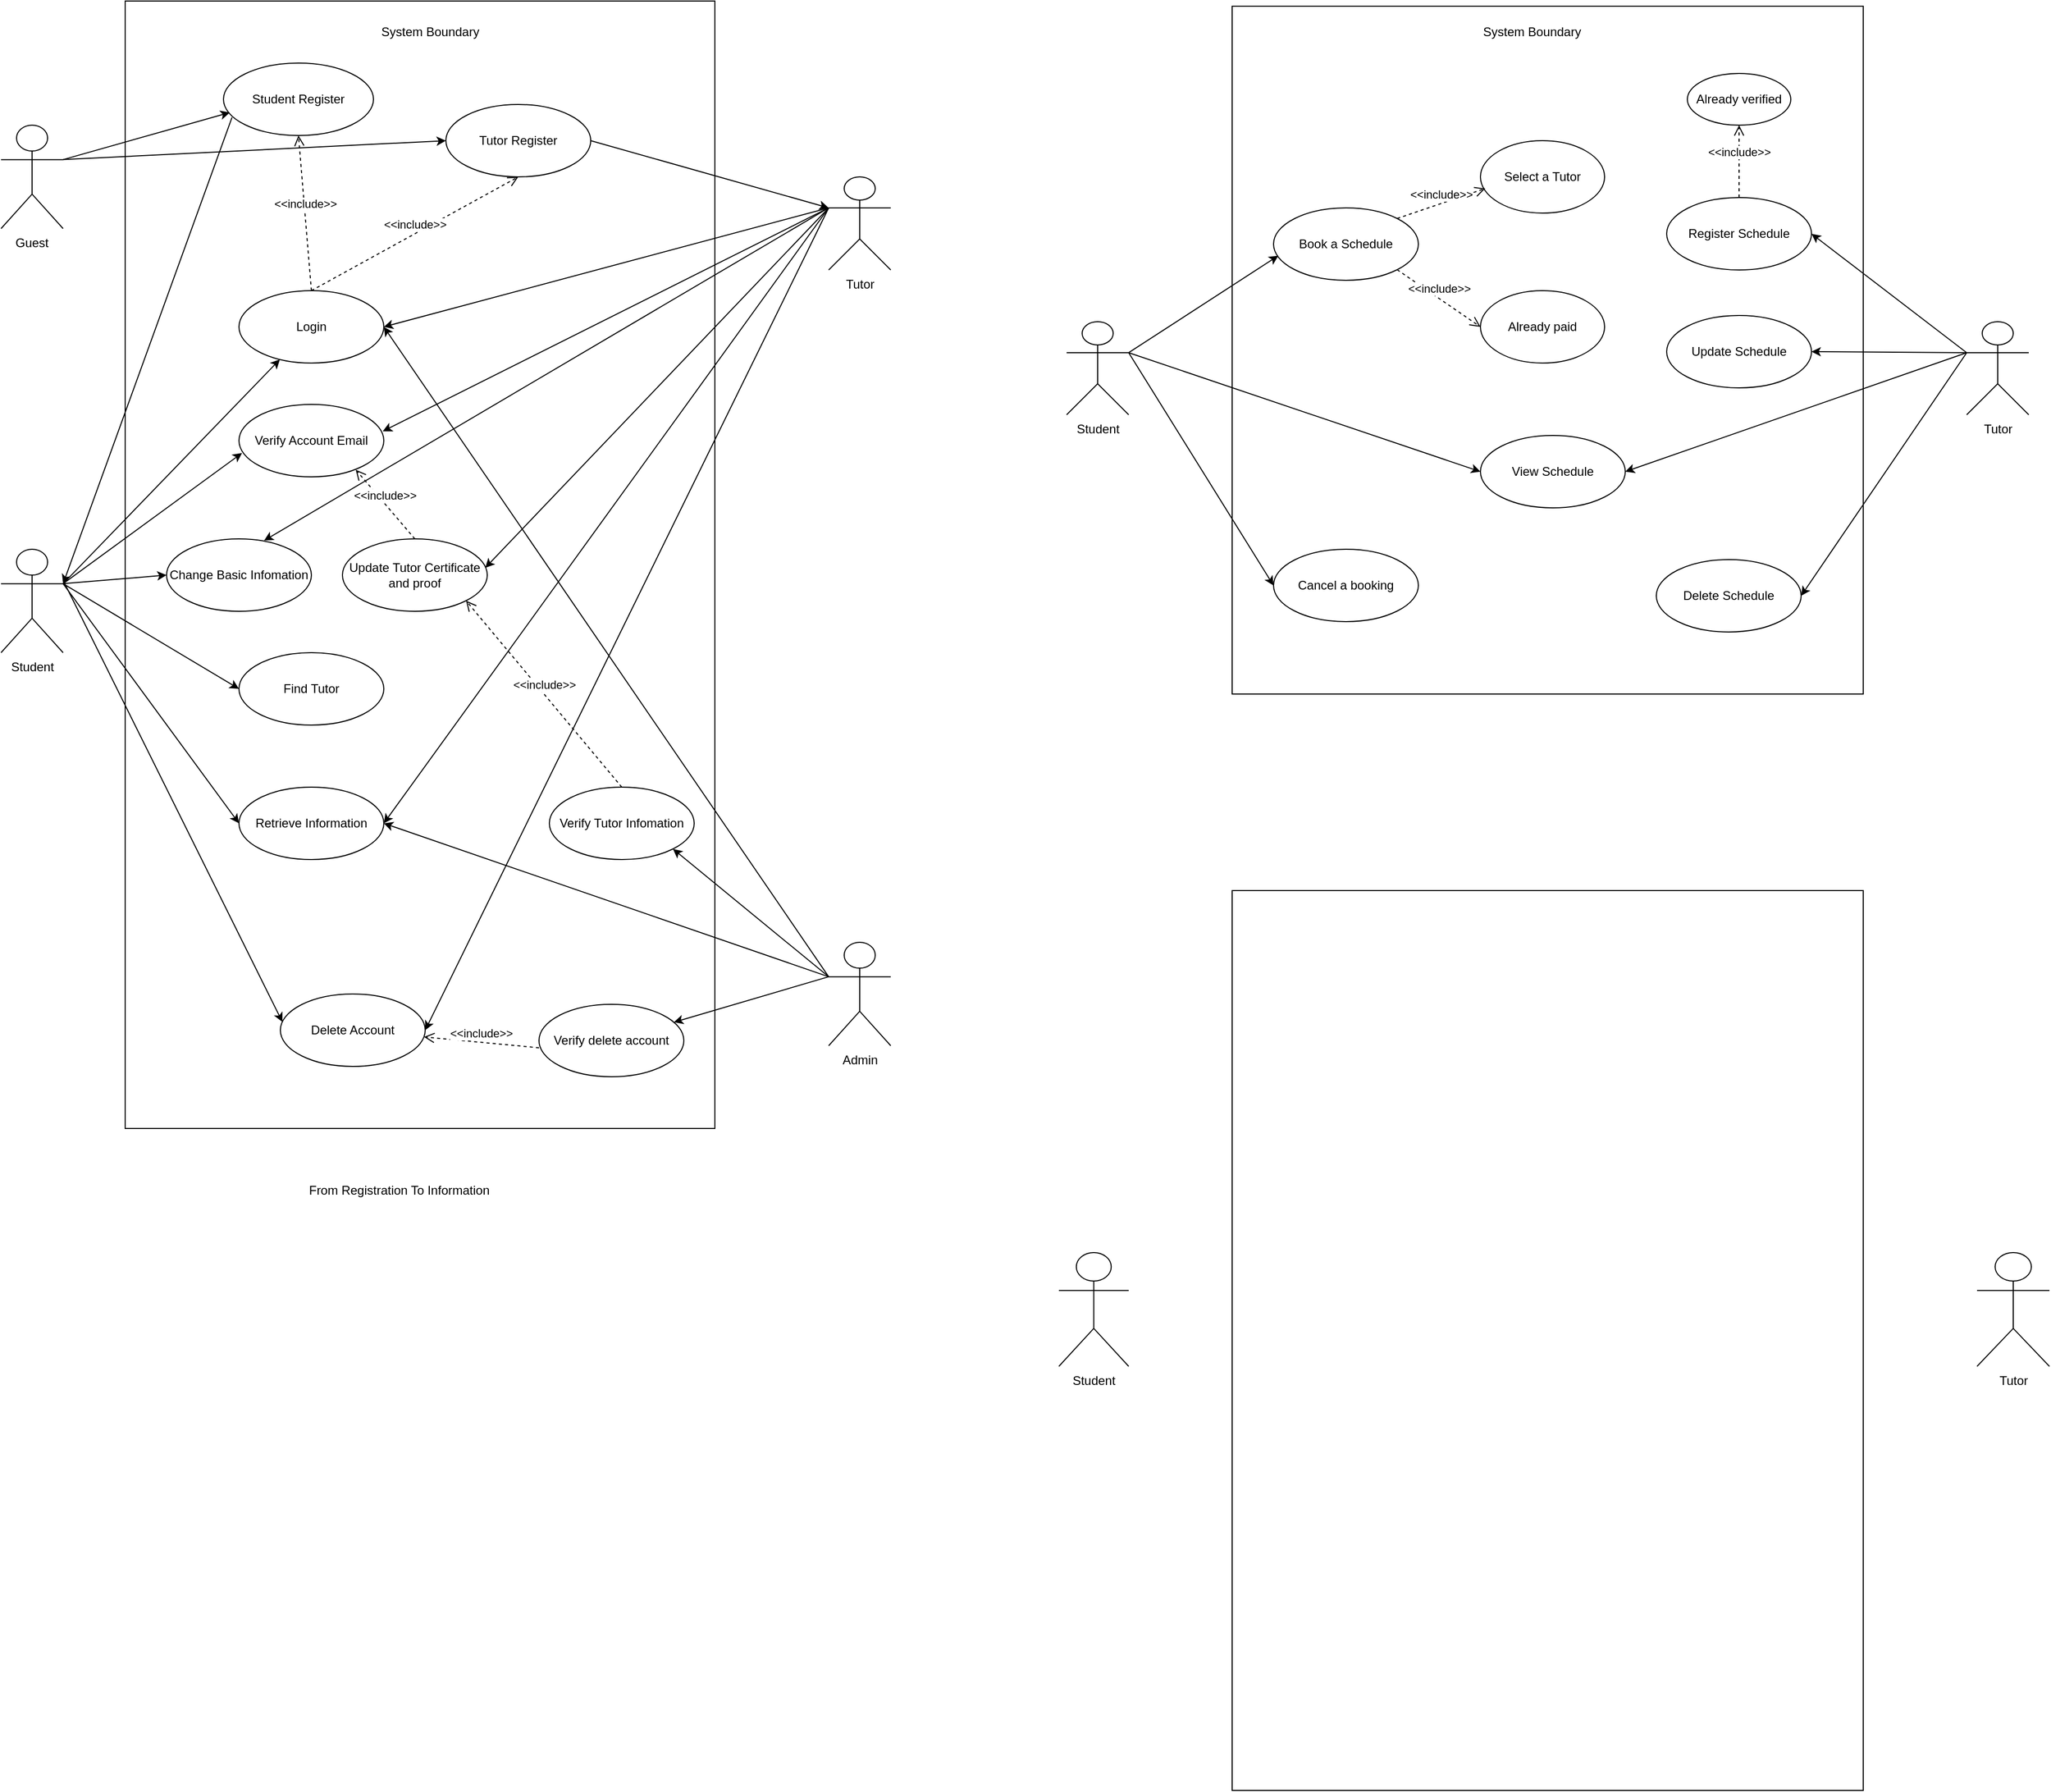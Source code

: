 <mxfile version="18.0.6" type="github">
  <diagram name="Page-1" id="e7e014a7-5840-1c2e-5031-d8a46d1fe8dd">
    <mxGraphModel dx="1688" dy="1522" grid="1" gridSize="10" guides="1" tooltips="1" connect="1" arrows="1" fold="1" page="1" pageScale="1" pageWidth="1169" pageHeight="827" background="none" math="0" shadow="0">
      <root>
        <mxCell id="0" />
        <mxCell id="1" parent="0" />
        <mxCell id="emphNPg4nT20dSHLnRxL-41" value="Guest" style="shape=umlActor;verticalLabelPosition=bottom;verticalAlign=top;fontFamily=Helvetica;labelPosition=center;align=center;labelBackgroundColor=none;labelBorderColor=none;html=1;whiteSpace=wrap;" parent="1" vertex="1">
          <mxGeometry x="30" y="160" width="60" height="100" as="geometry" />
        </mxCell>
        <mxCell id="emphNPg4nT20dSHLnRxL-49" value="System Boundary" style="text;html=1;strokeColor=none;fillColor=none;align=center;verticalAlign=middle;whiteSpace=wrap;rounded=0;glass=0;labelBackgroundColor=none;labelBorderColor=none;sketch=0;fontFamily=Helvetica;" parent="1" vertex="1">
          <mxGeometry x="390" y="50" width="110" height="40" as="geometry" />
        </mxCell>
        <mxCell id="emphNPg4nT20dSHLnRxL-51" value="" style="rounded=0;whiteSpace=wrap;html=1;glass=0;labelBackgroundColor=none;labelBorderColor=none;sketch=0;fontFamily=Helvetica;fillColor=none;direction=south;" parent="1" vertex="1">
          <mxGeometry x="150" y="40" width="570" height="1090" as="geometry" />
        </mxCell>
        <mxCell id="emphNPg4nT20dSHLnRxL-52" value="Student" style="shape=umlActor;verticalLabelPosition=bottom;verticalAlign=top;html=1;outlineConnect=0;glass=0;labelBackgroundColor=none;labelBorderColor=none;sketch=0;fontFamily=Helvetica;fillColor=none;" parent="1" vertex="1">
          <mxGeometry x="30" y="570" width="60" height="100" as="geometry" />
        </mxCell>
        <mxCell id="emphNPg4nT20dSHLnRxL-53" value="Tutor" style="shape=umlActor;verticalLabelPosition=bottom;verticalAlign=top;html=1;outlineConnect=0;glass=0;labelBackgroundColor=none;labelBorderColor=none;sketch=0;fontFamily=Helvetica;fillColor=none;direction=east;" parent="1" vertex="1">
          <mxGeometry x="830" y="210" width="60" height="90" as="geometry" />
        </mxCell>
        <mxCell id="emphNPg4nT20dSHLnRxL-56" value="Student Register" style="ellipse;whiteSpace=wrap;html=1;glass=0;labelBackgroundColor=none;labelBorderColor=none;sketch=0;fontFamily=Helvetica;fillColor=none;" parent="1" vertex="1">
          <mxGeometry x="245" y="100" width="145" height="70" as="geometry" />
        </mxCell>
        <mxCell id="emphNPg4nT20dSHLnRxL-57" value="Tutor Register" style="ellipse;whiteSpace=wrap;html=1;glass=0;labelBackgroundColor=none;labelBorderColor=none;sketch=0;fontFamily=Helvetica;fillColor=none;" parent="1" vertex="1">
          <mxGeometry x="460" y="140" width="140" height="70" as="geometry" />
        </mxCell>
        <mxCell id="emphNPg4nT20dSHLnRxL-60" value="" style="endArrow=classic;html=1;rounded=0;fontFamily=Helvetica;entryX=0.042;entryY=0.683;entryDx=0;entryDy=0;entryPerimeter=0;exitX=1;exitY=0.333;exitDx=0;exitDy=0;exitPerimeter=0;" parent="1" source="emphNPg4nT20dSHLnRxL-41" target="emphNPg4nT20dSHLnRxL-56" edge="1">
          <mxGeometry width="50" height="50" relative="1" as="geometry">
            <mxPoint x="140" y="200" as="sourcePoint" />
            <mxPoint x="190" y="150" as="targetPoint" />
          </mxGeometry>
        </mxCell>
        <mxCell id="emphNPg4nT20dSHLnRxL-61" value="" style="endArrow=classic;html=1;rounded=0;fontFamily=Helvetica;entryX=0;entryY=0.5;entryDx=0;entryDy=0;exitX=1;exitY=0.333;exitDx=0;exitDy=0;exitPerimeter=0;" parent="1" source="emphNPg4nT20dSHLnRxL-41" target="emphNPg4nT20dSHLnRxL-57" edge="1">
          <mxGeometry width="50" height="50" relative="1" as="geometry">
            <mxPoint x="100" y="200" as="sourcePoint" />
            <mxPoint x="190" y="150" as="targetPoint" />
            <Array as="points" />
          </mxGeometry>
        </mxCell>
        <mxCell id="emphNPg4nT20dSHLnRxL-62" value="" style="endArrow=classic;html=1;rounded=0;fontFamily=Helvetica;entryX=1;entryY=0.333;entryDx=0;entryDy=0;entryPerimeter=0;exitX=0.057;exitY=0.75;exitDx=0;exitDy=0;exitPerimeter=0;" parent="1" source="emphNPg4nT20dSHLnRxL-56" target="emphNPg4nT20dSHLnRxL-52" edge="1">
          <mxGeometry width="50" height="50" relative="1" as="geometry">
            <mxPoint x="240" y="140" as="sourcePoint" />
            <mxPoint x="290" y="90" as="targetPoint" />
            <Array as="points" />
          </mxGeometry>
        </mxCell>
        <mxCell id="emphNPg4nT20dSHLnRxL-63" value="" style="endArrow=classic;html=1;rounded=0;fontFamily=Helvetica;exitX=1;exitY=0.5;exitDx=0;exitDy=0;entryX=0;entryY=0.333;entryDx=0;entryDy=0;entryPerimeter=0;" parent="1" source="emphNPg4nT20dSHLnRxL-57" target="emphNPg4nT20dSHLnRxL-53" edge="1">
          <mxGeometry width="50" height="50" relative="1" as="geometry">
            <mxPoint x="240" y="260" as="sourcePoint" />
            <mxPoint x="820" y="430" as="targetPoint" />
          </mxGeometry>
        </mxCell>
        <mxCell id="emphNPg4nT20dSHLnRxL-64" value="Login" style="ellipse;whiteSpace=wrap;html=1;glass=0;labelBackgroundColor=none;labelBorderColor=none;sketch=0;fontFamily=Helvetica;fillColor=none;" parent="1" vertex="1">
          <mxGeometry x="260" y="320" width="140" height="70" as="geometry" />
        </mxCell>
        <mxCell id="emphNPg4nT20dSHLnRxL-65" value="Change Basic Infomation" style="ellipse;whiteSpace=wrap;html=1;glass=0;labelBackgroundColor=none;labelBorderColor=none;sketch=0;fontFamily=Helvetica;fillColor=none;" parent="1" vertex="1">
          <mxGeometry x="190" y="560" width="140" height="70" as="geometry" />
        </mxCell>
        <mxCell id="emphNPg4nT20dSHLnRxL-66" value="Verify Account Email" style="ellipse;whiteSpace=wrap;html=1;glass=0;labelBackgroundColor=none;labelBorderColor=none;sketch=0;fontFamily=Helvetica;fillColor=none;" parent="1" vertex="1">
          <mxGeometry x="260" y="430" width="140" height="70" as="geometry" />
        </mxCell>
        <mxCell id="emphNPg4nT20dSHLnRxL-67" value="Update Tutor Certificate and proof" style="ellipse;whiteSpace=wrap;html=1;glass=0;labelBackgroundColor=none;labelBorderColor=none;sketch=0;fontFamily=Helvetica;fillColor=none;" parent="1" vertex="1">
          <mxGeometry x="360" y="560" width="140" height="70" as="geometry" />
        </mxCell>
        <mxCell id="emphNPg4nT20dSHLnRxL-68" value="Find Tutor" style="ellipse;whiteSpace=wrap;html=1;glass=0;labelBackgroundColor=none;labelBorderColor=none;sketch=0;fontFamily=Helvetica;fillColor=none;" parent="1" vertex="1">
          <mxGeometry x="260" y="670" width="140" height="70" as="geometry" />
        </mxCell>
        <mxCell id="emphNPg4nT20dSHLnRxL-69" value="Retrieve Information" style="ellipse;whiteSpace=wrap;html=1;glass=0;labelBackgroundColor=none;labelBorderColor=none;sketch=0;fontFamily=Helvetica;fillColor=none;" parent="1" vertex="1">
          <mxGeometry x="260" y="800" width="140" height="70" as="geometry" />
        </mxCell>
        <mxCell id="emphNPg4nT20dSHLnRxL-70" value="Delete Account" style="ellipse;whiteSpace=wrap;html=1;glass=0;labelBackgroundColor=none;labelBorderColor=none;sketch=0;fontFamily=Helvetica;fillColor=none;" parent="1" vertex="1">
          <mxGeometry x="300" y="1000" width="140" height="70" as="geometry" />
        </mxCell>
        <mxCell id="emphNPg4nT20dSHLnRxL-71" value="Admin" style="shape=umlActor;verticalLabelPosition=bottom;verticalAlign=top;html=1;outlineConnect=0;glass=0;labelBackgroundColor=none;labelBorderColor=none;sketch=0;fontFamily=Helvetica;fillColor=none;" parent="1" vertex="1">
          <mxGeometry x="830" y="950" width="60" height="100" as="geometry" />
        </mxCell>
        <mxCell id="emphNPg4nT20dSHLnRxL-74" value="" style="endArrow=classic;html=1;rounded=0;fontFamily=Helvetica;exitX=1;exitY=0.333;exitDx=0;exitDy=0;exitPerimeter=0;" parent="1" source="emphNPg4nT20dSHLnRxL-52" target="emphNPg4nT20dSHLnRxL-64" edge="1">
          <mxGeometry width="50" height="50" relative="1" as="geometry">
            <mxPoint x="110" y="450" as="sourcePoint" />
            <mxPoint x="140" y="430" as="targetPoint" />
            <Array as="points" />
          </mxGeometry>
        </mxCell>
        <mxCell id="emphNPg4nT20dSHLnRxL-75" value="" style="endArrow=classic;html=1;rounded=0;fontFamily=Helvetica;exitX=0;exitY=0.333;exitDx=0;exitDy=0;exitPerimeter=0;" parent="1" source="emphNPg4nT20dSHLnRxL-53" edge="1">
          <mxGeometry width="50" height="50" relative="1" as="geometry">
            <mxPoint x="820" y="430" as="sourcePoint" />
            <mxPoint x="400" y="355" as="targetPoint" />
          </mxGeometry>
        </mxCell>
        <mxCell id="emphNPg4nT20dSHLnRxL-78" value="" style="endArrow=classic;html=1;rounded=0;fontFamily=Helvetica;exitX=1;exitY=0.333;exitDx=0;exitDy=0;exitPerimeter=0;entryX=0.021;entryY=0.671;entryDx=0;entryDy=0;entryPerimeter=0;" parent="1" source="emphNPg4nT20dSHLnRxL-52" target="emphNPg4nT20dSHLnRxL-66" edge="1">
          <mxGeometry width="50" height="50" relative="1" as="geometry">
            <mxPoint x="110" y="450" as="sourcePoint" />
            <mxPoint x="150" y="440" as="targetPoint" />
          </mxGeometry>
        </mxCell>
        <mxCell id="emphNPg4nT20dSHLnRxL-79" value="" style="endArrow=classic;html=1;rounded=0;fontFamily=Helvetica;entryX=0.993;entryY=0.371;entryDx=0;entryDy=0;entryPerimeter=0;exitX=0;exitY=0.333;exitDx=0;exitDy=0;exitPerimeter=0;" parent="1" source="emphNPg4nT20dSHLnRxL-53" target="emphNPg4nT20dSHLnRxL-66" edge="1">
          <mxGeometry width="50" height="50" relative="1" as="geometry">
            <mxPoint x="820" y="430" as="sourcePoint" />
            <mxPoint x="160" y="710" as="targetPoint" />
          </mxGeometry>
        </mxCell>
        <mxCell id="emphNPg4nT20dSHLnRxL-80" value="" style="endArrow=classic;html=1;rounded=0;fontFamily=Helvetica;exitX=1;exitY=0.333;exitDx=0;exitDy=0;exitPerimeter=0;entryX=0;entryY=0.5;entryDx=0;entryDy=0;" parent="1" source="emphNPg4nT20dSHLnRxL-52" target="emphNPg4nT20dSHLnRxL-65" edge="1">
          <mxGeometry width="50" height="50" relative="1" as="geometry">
            <mxPoint x="210" y="710" as="sourcePoint" />
            <mxPoint x="260" y="660" as="targetPoint" />
          </mxGeometry>
        </mxCell>
        <mxCell id="emphNPg4nT20dSHLnRxL-81" value="" style="endArrow=classic;html=1;rounded=0;fontFamily=Helvetica;entryX=0.673;entryY=0.024;entryDx=0;entryDy=0;entryPerimeter=0;" parent="1" target="emphNPg4nT20dSHLnRxL-65" edge="1">
          <mxGeometry width="50" height="50" relative="1" as="geometry">
            <mxPoint x="830" y="240" as="sourcePoint" />
            <mxPoint x="260" y="660" as="targetPoint" />
          </mxGeometry>
        </mxCell>
        <mxCell id="emphNPg4nT20dSHLnRxL-83" value="" style="endArrow=classic;html=1;rounded=0;fontFamily=Helvetica;entryX=0.986;entryY=0.4;entryDx=0;entryDy=0;exitX=0;exitY=0.333;exitDx=0;exitDy=0;exitPerimeter=0;entryPerimeter=0;" parent="1" source="emphNPg4nT20dSHLnRxL-53" target="emphNPg4nT20dSHLnRxL-67" edge="1">
          <mxGeometry width="50" height="50" relative="1" as="geometry">
            <mxPoint x="110" y="730" as="sourcePoint" />
            <mxPoint x="260" y="550" as="targetPoint" />
          </mxGeometry>
        </mxCell>
        <mxCell id="vEOqGRAyn2er1CzIUSK7-3" value="Verify Tutor Infomation" style="ellipse;whiteSpace=wrap;html=1;fillColor=none;" parent="1" vertex="1">
          <mxGeometry x="560" y="800" width="140" height="70" as="geometry" />
        </mxCell>
        <mxCell id="vEOqGRAyn2er1CzIUSK7-4" value="" style="endArrow=classic;html=1;rounded=0;exitX=1;exitY=0.333;exitDx=0;exitDy=0;exitPerimeter=0;entryX=0;entryY=0.5;entryDx=0;entryDy=0;" parent="1" source="emphNPg4nT20dSHLnRxL-52" target="emphNPg4nT20dSHLnRxL-68" edge="1">
          <mxGeometry width="50" height="50" relative="1" as="geometry">
            <mxPoint x="390" y="830" as="sourcePoint" />
            <mxPoint x="440" y="780" as="targetPoint" />
          </mxGeometry>
        </mxCell>
        <mxCell id="vEOqGRAyn2er1CzIUSK7-5" value="" style="endArrow=classic;html=1;rounded=0;exitX=1;exitY=0.333;exitDx=0;exitDy=0;exitPerimeter=0;entryX=0;entryY=0.5;entryDx=0;entryDy=0;" parent="1" source="emphNPg4nT20dSHLnRxL-52" target="emphNPg4nT20dSHLnRxL-69" edge="1">
          <mxGeometry width="50" height="50" relative="1" as="geometry">
            <mxPoint x="130" y="610" as="sourcePoint" />
            <mxPoint x="180" y="560" as="targetPoint" />
          </mxGeometry>
        </mxCell>
        <mxCell id="vEOqGRAyn2er1CzIUSK7-6" value="" style="endArrow=classic;html=1;rounded=0;entryX=0.014;entryY=0.386;entryDx=0;entryDy=0;entryPerimeter=0;" parent="1" target="emphNPg4nT20dSHLnRxL-70" edge="1">
          <mxGeometry width="50" height="50" relative="1" as="geometry">
            <mxPoint x="90" y="600" as="sourcePoint" />
            <mxPoint x="440" y="720" as="targetPoint" />
          </mxGeometry>
        </mxCell>
        <mxCell id="vEOqGRAyn2er1CzIUSK7-8" value="" style="endArrow=classic;html=1;rounded=0;entryX=1;entryY=0.5;entryDx=0;entryDy=0;" parent="1" target="emphNPg4nT20dSHLnRxL-70" edge="1">
          <mxGeometry width="50" height="50" relative="1" as="geometry">
            <mxPoint x="830" y="240" as="sourcePoint" />
            <mxPoint x="440" y="720" as="targetPoint" />
          </mxGeometry>
        </mxCell>
        <mxCell id="vEOqGRAyn2er1CzIUSK7-9" value="Verify delete account" style="ellipse;whiteSpace=wrap;html=1;fillColor=none;" parent="1" vertex="1">
          <mxGeometry x="550" y="1010" width="140" height="70" as="geometry" />
        </mxCell>
        <mxCell id="vEOqGRAyn2er1CzIUSK7-10" value="" style="endArrow=classic;html=1;rounded=0;exitX=0;exitY=0.333;exitDx=0;exitDy=0;exitPerimeter=0;entryX=1;entryY=1;entryDx=0;entryDy=0;" parent="1" source="emphNPg4nT20dSHLnRxL-71" target="vEOqGRAyn2er1CzIUSK7-3" edge="1">
          <mxGeometry width="50" height="50" relative="1" as="geometry">
            <mxPoint x="390" y="830" as="sourcePoint" />
            <mxPoint x="440" y="780" as="targetPoint" />
          </mxGeometry>
        </mxCell>
        <mxCell id="vEOqGRAyn2er1CzIUSK7-11" value="" style="endArrow=classic;html=1;rounded=0;exitX=0;exitY=0.333;exitDx=0;exitDy=0;exitPerimeter=0;entryX=1;entryY=0.5;entryDx=0;entryDy=0;" parent="1" source="emphNPg4nT20dSHLnRxL-71" target="emphNPg4nT20dSHLnRxL-69" edge="1">
          <mxGeometry width="50" height="50" relative="1" as="geometry">
            <mxPoint x="390" y="830" as="sourcePoint" />
            <mxPoint x="440" y="780" as="targetPoint" />
          </mxGeometry>
        </mxCell>
        <mxCell id="vEOqGRAyn2er1CzIUSK7-12" value="" style="endArrow=classic;html=1;rounded=0;exitX=0;exitY=0.333;exitDx=0;exitDy=0;exitPerimeter=0;" parent="1" source="emphNPg4nT20dSHLnRxL-71" target="vEOqGRAyn2er1CzIUSK7-9" edge="1">
          <mxGeometry width="50" height="50" relative="1" as="geometry">
            <mxPoint x="390" y="830" as="sourcePoint" />
            <mxPoint x="440" y="780" as="targetPoint" />
          </mxGeometry>
        </mxCell>
        <mxCell id="vEOqGRAyn2er1CzIUSK7-15" value="" style="endArrow=classic;html=1;rounded=0;exitX=0;exitY=0.333;exitDx=0;exitDy=0;exitPerimeter=0;entryX=1;entryY=0.5;entryDx=0;entryDy=0;" parent="1" source="emphNPg4nT20dSHLnRxL-71" target="emphNPg4nT20dSHLnRxL-64" edge="1">
          <mxGeometry width="50" height="50" relative="1" as="geometry">
            <mxPoint x="560" y="460" as="sourcePoint" />
            <mxPoint x="610" y="410" as="targetPoint" />
          </mxGeometry>
        </mxCell>
        <mxCell id="vEOqGRAyn2er1CzIUSK7-24" value="&amp;lt;&amp;lt;include&amp;gt;&amp;gt;" style="html=1;verticalAlign=bottom;endArrow=open;dashed=1;endSize=8;rounded=0;exitX=0.5;exitY=0;exitDx=0;exitDy=0;entryX=0.5;entryY=1;entryDx=0;entryDy=0;" parent="1" source="emphNPg4nT20dSHLnRxL-64" target="emphNPg4nT20dSHLnRxL-57" edge="1">
          <mxGeometry relative="1" as="geometry">
            <mxPoint x="380" y="290" as="sourcePoint" />
            <mxPoint x="300" y="290" as="targetPoint" />
          </mxGeometry>
        </mxCell>
        <mxCell id="vEOqGRAyn2er1CzIUSK7-26" value="&amp;lt;&amp;lt;include&amp;gt;&amp;gt;" style="html=1;verticalAlign=bottom;endArrow=open;dashed=1;endSize=8;rounded=0;entryX=0.806;entryY=0.902;entryDx=0;entryDy=0;entryPerimeter=0;" parent="1" target="emphNPg4nT20dSHLnRxL-66" edge="1">
          <mxGeometry relative="1" as="geometry">
            <mxPoint x="430" y="560" as="sourcePoint" />
            <mxPoint x="350" y="560" as="targetPoint" />
          </mxGeometry>
        </mxCell>
        <mxCell id="vEOqGRAyn2er1CzIUSK7-27" value="&amp;lt;&amp;lt;include&amp;gt;&amp;gt;" style="html=1;verticalAlign=bottom;endArrow=open;dashed=1;endSize=8;rounded=0;exitX=0.5;exitY=0;exitDx=0;exitDy=0;entryX=1;entryY=1;entryDx=0;entryDy=0;" parent="1" source="vEOqGRAyn2er1CzIUSK7-3" target="emphNPg4nT20dSHLnRxL-67" edge="1">
          <mxGeometry relative="1" as="geometry">
            <mxPoint x="530" y="640" as="sourcePoint" />
            <mxPoint x="460" y="620" as="targetPoint" />
          </mxGeometry>
        </mxCell>
        <mxCell id="vEOqGRAyn2er1CzIUSK7-28" value="&amp;lt;&amp;lt;include&amp;gt;&amp;gt;" style="html=1;verticalAlign=bottom;endArrow=open;dashed=1;endSize=8;rounded=0;exitX=0;exitY=0.6;exitDx=0;exitDy=0;exitPerimeter=0;" parent="1" source="vEOqGRAyn2er1CzIUSK7-9" target="emphNPg4nT20dSHLnRxL-70" edge="1">
          <mxGeometry relative="1" as="geometry">
            <mxPoint x="450" y="780" as="sourcePoint" />
            <mxPoint x="370" y="780" as="targetPoint" />
          </mxGeometry>
        </mxCell>
        <mxCell id="vEOqGRAyn2er1CzIUSK7-29" value="" style="endArrow=classic;html=1;rounded=0;entryX=1;entryY=0.5;entryDx=0;entryDy=0;" parent="1" target="emphNPg4nT20dSHLnRxL-69" edge="1">
          <mxGeometry width="50" height="50" relative="1" as="geometry">
            <mxPoint x="830" y="240" as="sourcePoint" />
            <mxPoint x="440" y="530" as="targetPoint" />
          </mxGeometry>
        </mxCell>
        <mxCell id="vEOqGRAyn2er1CzIUSK7-32" value="&amp;lt;&amp;lt;include&amp;gt;&amp;gt;" style="html=1;verticalAlign=bottom;endArrow=open;dashed=1;endSize=8;rounded=0;exitX=0.5;exitY=0;exitDx=0;exitDy=0;entryX=0.5;entryY=1;entryDx=0;entryDy=0;" parent="1" source="emphNPg4nT20dSHLnRxL-64" target="emphNPg4nT20dSHLnRxL-56" edge="1">
          <mxGeometry relative="1" as="geometry">
            <mxPoint x="460" y="490" as="sourcePoint" />
            <mxPoint x="380" y="490" as="targetPoint" />
          </mxGeometry>
        </mxCell>
        <mxCell id="vEOqGRAyn2er1CzIUSK7-33" value="From Registration To Information" style="text;html=1;strokeColor=none;fillColor=none;align=center;verticalAlign=middle;whiteSpace=wrap;rounded=0;labelBorderColor=none;" parent="1" vertex="1">
          <mxGeometry x="230" y="1150" width="370" height="80" as="geometry" />
        </mxCell>
        <mxCell id="zHsqRW_qxOCB-Rq_f-TJ-1" value="Student" style="shape=umlActor;verticalLabelPosition=bottom;verticalAlign=top;html=1;" vertex="1" parent="1">
          <mxGeometry x="1060" y="350" width="60" height="90" as="geometry" />
        </mxCell>
        <mxCell id="zHsqRW_qxOCB-Rq_f-TJ-2" value="" style="rounded=0;whiteSpace=wrap;html=1;direction=south;fillColor=none;" vertex="1" parent="1">
          <mxGeometry x="1220" y="45" width="610" height="665" as="geometry" />
        </mxCell>
        <mxCell id="zHsqRW_qxOCB-Rq_f-TJ-3" value="System Boundary" style="text;html=1;strokeColor=none;fillColor=none;align=center;verticalAlign=middle;whiteSpace=wrap;rounded=0;" vertex="1" parent="1">
          <mxGeometry x="1420" y="45" width="180" height="50" as="geometry" />
        </mxCell>
        <mxCell id="zHsqRW_qxOCB-Rq_f-TJ-5" value="Tutor" style="shape=umlActor;verticalLabelPosition=bottom;verticalAlign=top;html=1;fillColor=none;" vertex="1" parent="1">
          <mxGeometry x="1930" y="350" width="60" height="90" as="geometry" />
        </mxCell>
        <mxCell id="zHsqRW_qxOCB-Rq_f-TJ-6" value="Register Schedule" style="ellipse;whiteSpace=wrap;html=1;fillColor=none;" vertex="1" parent="1">
          <mxGeometry x="1640" y="230" width="140" height="70" as="geometry" />
        </mxCell>
        <mxCell id="zHsqRW_qxOCB-Rq_f-TJ-7" value="Update Schedule" style="ellipse;whiteSpace=wrap;html=1;fillColor=none;" vertex="1" parent="1">
          <mxGeometry x="1640" y="344" width="140" height="70" as="geometry" />
        </mxCell>
        <mxCell id="zHsqRW_qxOCB-Rq_f-TJ-8" value="Delete Schedule" style="ellipse;whiteSpace=wrap;html=1;fillColor=none;" vertex="1" parent="1">
          <mxGeometry x="1630" y="580" width="140" height="70" as="geometry" />
        </mxCell>
        <mxCell id="zHsqRW_qxOCB-Rq_f-TJ-9" value="Book a Schedule" style="ellipse;whiteSpace=wrap;html=1;fillColor=none;" vertex="1" parent="1">
          <mxGeometry x="1260" y="240" width="140" height="70" as="geometry" />
        </mxCell>
        <mxCell id="zHsqRW_qxOCB-Rq_f-TJ-10" value="View Schedule" style="ellipse;whiteSpace=wrap;html=1;fillColor=none;" vertex="1" parent="1">
          <mxGeometry x="1460" y="460" width="140" height="70" as="geometry" />
        </mxCell>
        <mxCell id="zHsqRW_qxOCB-Rq_f-TJ-11" value="Cancel a booking" style="ellipse;whiteSpace=wrap;html=1;fillColor=none;" vertex="1" parent="1">
          <mxGeometry x="1260" y="570" width="140" height="70" as="geometry" />
        </mxCell>
        <mxCell id="zHsqRW_qxOCB-Rq_f-TJ-12" value="" style="endArrow=classic;html=1;rounded=0;exitX=1;exitY=0.333;exitDx=0;exitDy=0;exitPerimeter=0;entryX=0.033;entryY=0.66;entryDx=0;entryDy=0;entryPerimeter=0;" edge="1" parent="1" source="zHsqRW_qxOCB-Rq_f-TJ-1" target="zHsqRW_qxOCB-Rq_f-TJ-9">
          <mxGeometry width="50" height="50" relative="1" as="geometry">
            <mxPoint x="1520" y="350" as="sourcePoint" />
            <mxPoint x="1270" y="220" as="targetPoint" />
          </mxGeometry>
        </mxCell>
        <mxCell id="zHsqRW_qxOCB-Rq_f-TJ-13" value="" style="endArrow=classic;html=1;rounded=0;exitX=1;exitY=0.333;exitDx=0;exitDy=0;exitPerimeter=0;entryX=0;entryY=0.5;entryDx=0;entryDy=0;" edge="1" parent="1" source="zHsqRW_qxOCB-Rq_f-TJ-1" target="zHsqRW_qxOCB-Rq_f-TJ-10">
          <mxGeometry width="50" height="50" relative="1" as="geometry">
            <mxPoint x="1520" y="350" as="sourcePoint" />
            <mxPoint x="1570" y="300" as="targetPoint" />
          </mxGeometry>
        </mxCell>
        <mxCell id="zHsqRW_qxOCB-Rq_f-TJ-14" value="" style="endArrow=classic;html=1;rounded=0;exitX=1;exitY=0.333;exitDx=0;exitDy=0;exitPerimeter=0;entryX=0;entryY=0.5;entryDx=0;entryDy=0;" edge="1" parent="1" source="zHsqRW_qxOCB-Rq_f-TJ-1" target="zHsqRW_qxOCB-Rq_f-TJ-11">
          <mxGeometry width="50" height="50" relative="1" as="geometry">
            <mxPoint x="1520" y="350" as="sourcePoint" />
            <mxPoint x="1570" y="300" as="targetPoint" />
          </mxGeometry>
        </mxCell>
        <mxCell id="zHsqRW_qxOCB-Rq_f-TJ-15" value="" style="endArrow=classic;html=1;rounded=0;exitX=0;exitY=0.333;exitDx=0;exitDy=0;exitPerimeter=0;entryX=1;entryY=0.5;entryDx=0;entryDy=0;" edge="1" parent="1" source="zHsqRW_qxOCB-Rq_f-TJ-5" target="zHsqRW_qxOCB-Rq_f-TJ-6">
          <mxGeometry width="50" height="50" relative="1" as="geometry">
            <mxPoint x="1520" y="350" as="sourcePoint" />
            <mxPoint x="1570" y="300" as="targetPoint" />
          </mxGeometry>
        </mxCell>
        <mxCell id="zHsqRW_qxOCB-Rq_f-TJ-16" value="" style="endArrow=classic;html=1;rounded=0;exitX=0;exitY=0.333;exitDx=0;exitDy=0;exitPerimeter=0;entryX=1;entryY=0.5;entryDx=0;entryDy=0;" edge="1" parent="1" source="zHsqRW_qxOCB-Rq_f-TJ-5" target="zHsqRW_qxOCB-Rq_f-TJ-7">
          <mxGeometry width="50" height="50" relative="1" as="geometry">
            <mxPoint x="1520" y="350" as="sourcePoint" />
            <mxPoint x="1570" y="300" as="targetPoint" />
          </mxGeometry>
        </mxCell>
        <mxCell id="zHsqRW_qxOCB-Rq_f-TJ-17" value="" style="endArrow=classic;html=1;rounded=0;exitX=0;exitY=0.333;exitDx=0;exitDy=0;exitPerimeter=0;entryX=1;entryY=0.5;entryDx=0;entryDy=0;" edge="1" parent="1" source="zHsqRW_qxOCB-Rq_f-TJ-5" target="zHsqRW_qxOCB-Rq_f-TJ-8">
          <mxGeometry width="50" height="50" relative="1" as="geometry">
            <mxPoint x="1520" y="350" as="sourcePoint" />
            <mxPoint x="1570" y="300" as="targetPoint" />
          </mxGeometry>
        </mxCell>
        <mxCell id="zHsqRW_qxOCB-Rq_f-TJ-18" value="&amp;lt;&amp;lt;include&amp;gt;&amp;gt;" style="html=1;verticalAlign=bottom;endArrow=open;dashed=1;endSize=8;rounded=0;exitX=1;exitY=0;exitDx=0;exitDy=0;entryX=0.039;entryY=0.66;entryDx=0;entryDy=0;entryPerimeter=0;" edge="1" parent="1" source="zHsqRW_qxOCB-Rq_f-TJ-9" target="zHsqRW_qxOCB-Rq_f-TJ-19">
          <mxGeometry relative="1" as="geometry">
            <mxPoint x="1580" y="330" as="sourcePoint" />
            <mxPoint x="1500" y="330" as="targetPoint" />
          </mxGeometry>
        </mxCell>
        <mxCell id="zHsqRW_qxOCB-Rq_f-TJ-19" value="Select a Tutor" style="ellipse;whiteSpace=wrap;html=1;fillColor=none;" vertex="1" parent="1">
          <mxGeometry x="1460" y="175" width="120" height="70" as="geometry" />
        </mxCell>
        <mxCell id="zHsqRW_qxOCB-Rq_f-TJ-20" value="Already paid" style="ellipse;whiteSpace=wrap;html=1;fillColor=none;" vertex="1" parent="1">
          <mxGeometry x="1460" y="320" width="120" height="70" as="geometry" />
        </mxCell>
        <mxCell id="zHsqRW_qxOCB-Rq_f-TJ-21" value="&amp;lt;&amp;lt;include&amp;gt;&amp;gt;" style="html=1;verticalAlign=bottom;endArrow=open;dashed=1;endSize=8;rounded=0;exitX=1;exitY=1;exitDx=0;exitDy=0;entryX=0;entryY=0.5;entryDx=0;entryDy=0;" edge="1" parent="1" source="zHsqRW_qxOCB-Rq_f-TJ-9" target="zHsqRW_qxOCB-Rq_f-TJ-20">
          <mxGeometry relative="1" as="geometry">
            <mxPoint x="1580" y="330" as="sourcePoint" />
            <mxPoint x="1500" y="330" as="targetPoint" />
          </mxGeometry>
        </mxCell>
        <mxCell id="zHsqRW_qxOCB-Rq_f-TJ-22" value="" style="endArrow=classic;html=1;rounded=0;exitX=0;exitY=0.333;exitDx=0;exitDy=0;exitPerimeter=0;entryX=1;entryY=0.5;entryDx=0;entryDy=0;" edge="1" parent="1" source="zHsqRW_qxOCB-Rq_f-TJ-5" target="zHsqRW_qxOCB-Rq_f-TJ-10">
          <mxGeometry width="50" height="50" relative="1" as="geometry">
            <mxPoint x="1520" y="350" as="sourcePoint" />
            <mxPoint x="1570" y="300" as="targetPoint" />
          </mxGeometry>
        </mxCell>
        <mxCell id="zHsqRW_qxOCB-Rq_f-TJ-23" value="Already verified" style="ellipse;whiteSpace=wrap;html=1;fillColor=none;" vertex="1" parent="1">
          <mxGeometry x="1660" y="110" width="100" height="50" as="geometry" />
        </mxCell>
        <mxCell id="zHsqRW_qxOCB-Rq_f-TJ-24" value="&amp;lt;&amp;lt;include&amp;gt;&amp;gt;" style="html=1;verticalAlign=bottom;endArrow=open;dashed=1;endSize=8;rounded=0;exitX=0.5;exitY=0;exitDx=0;exitDy=0;entryX=0.5;entryY=1;entryDx=0;entryDy=0;" edge="1" parent="1" source="zHsqRW_qxOCB-Rq_f-TJ-6" target="zHsqRW_qxOCB-Rq_f-TJ-23">
          <mxGeometry relative="1" as="geometry">
            <mxPoint x="1580" y="330" as="sourcePoint" />
            <mxPoint x="1500" y="330" as="targetPoint" />
          </mxGeometry>
        </mxCell>
        <mxCell id="zHsqRW_qxOCB-Rq_f-TJ-25" value="Student&lt;br&gt;" style="shape=umlActor;verticalLabelPosition=bottom;verticalAlign=top;html=1;fillColor=none;" vertex="1" parent="1">
          <mxGeometry x="1052.5" y="1250" width="67.5" height="110" as="geometry" />
        </mxCell>
        <mxCell id="zHsqRW_qxOCB-Rq_f-TJ-26" value="" style="rounded=0;whiteSpace=wrap;html=1;fillColor=none;direction=south;" vertex="1" parent="1">
          <mxGeometry x="1220" y="900" width="610" height="870" as="geometry" />
        </mxCell>
        <mxCell id="zHsqRW_qxOCB-Rq_f-TJ-28" value="Tutor" style="shape=umlActor;verticalLabelPosition=bottom;verticalAlign=top;html=1;fillColor=none;" vertex="1" parent="1">
          <mxGeometry x="1940" y="1250" width="70" height="110" as="geometry" />
        </mxCell>
      </root>
    </mxGraphModel>
  </diagram>
</mxfile>
